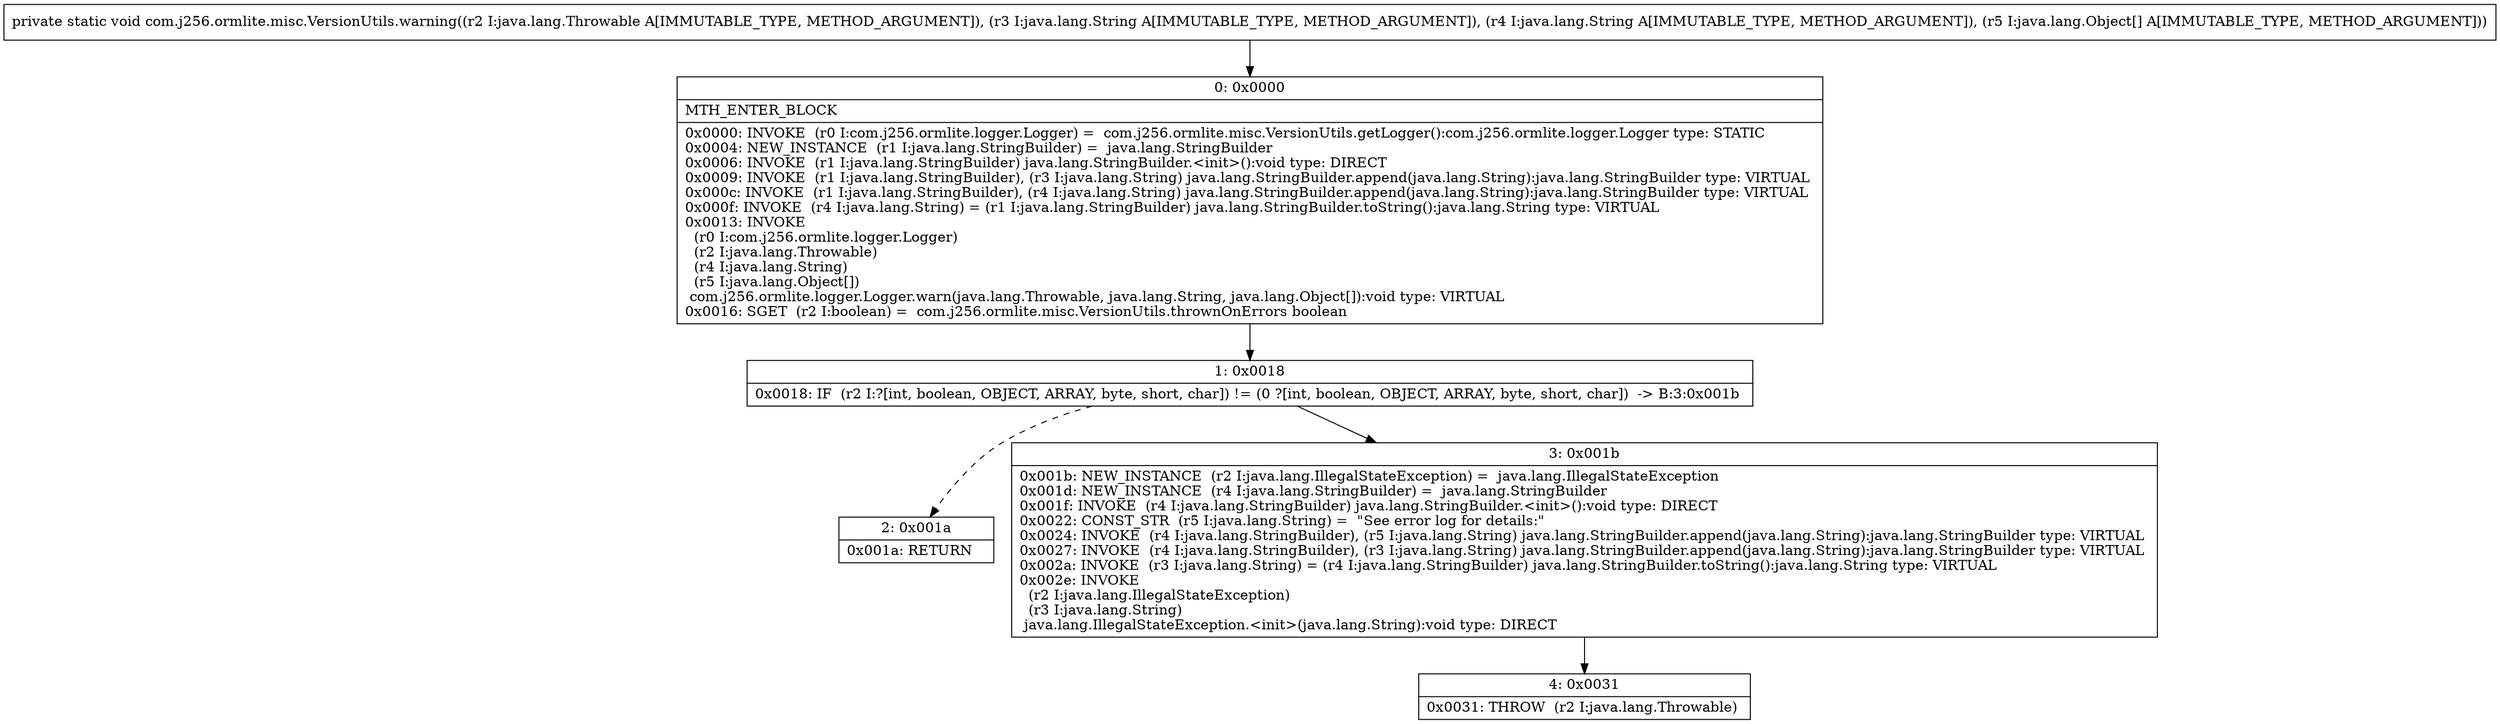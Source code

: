 digraph "CFG forcom.j256.ormlite.misc.VersionUtils.warning(Ljava\/lang\/Throwable;Ljava\/lang\/String;Ljava\/lang\/String;[Ljava\/lang\/Object;)V" {
Node_0 [shape=record,label="{0\:\ 0x0000|MTH_ENTER_BLOCK\l|0x0000: INVOKE  (r0 I:com.j256.ormlite.logger.Logger) =  com.j256.ormlite.misc.VersionUtils.getLogger():com.j256.ormlite.logger.Logger type: STATIC \l0x0004: NEW_INSTANCE  (r1 I:java.lang.StringBuilder) =  java.lang.StringBuilder \l0x0006: INVOKE  (r1 I:java.lang.StringBuilder) java.lang.StringBuilder.\<init\>():void type: DIRECT \l0x0009: INVOKE  (r1 I:java.lang.StringBuilder), (r3 I:java.lang.String) java.lang.StringBuilder.append(java.lang.String):java.lang.StringBuilder type: VIRTUAL \l0x000c: INVOKE  (r1 I:java.lang.StringBuilder), (r4 I:java.lang.String) java.lang.StringBuilder.append(java.lang.String):java.lang.StringBuilder type: VIRTUAL \l0x000f: INVOKE  (r4 I:java.lang.String) = (r1 I:java.lang.StringBuilder) java.lang.StringBuilder.toString():java.lang.String type: VIRTUAL \l0x0013: INVOKE  \l  (r0 I:com.j256.ormlite.logger.Logger)\l  (r2 I:java.lang.Throwable)\l  (r4 I:java.lang.String)\l  (r5 I:java.lang.Object[])\l com.j256.ormlite.logger.Logger.warn(java.lang.Throwable, java.lang.String, java.lang.Object[]):void type: VIRTUAL \l0x0016: SGET  (r2 I:boolean) =  com.j256.ormlite.misc.VersionUtils.thrownOnErrors boolean \l}"];
Node_1 [shape=record,label="{1\:\ 0x0018|0x0018: IF  (r2 I:?[int, boolean, OBJECT, ARRAY, byte, short, char]) != (0 ?[int, boolean, OBJECT, ARRAY, byte, short, char])  \-\> B:3:0x001b \l}"];
Node_2 [shape=record,label="{2\:\ 0x001a|0x001a: RETURN   \l}"];
Node_3 [shape=record,label="{3\:\ 0x001b|0x001b: NEW_INSTANCE  (r2 I:java.lang.IllegalStateException) =  java.lang.IllegalStateException \l0x001d: NEW_INSTANCE  (r4 I:java.lang.StringBuilder) =  java.lang.StringBuilder \l0x001f: INVOKE  (r4 I:java.lang.StringBuilder) java.lang.StringBuilder.\<init\>():void type: DIRECT \l0x0022: CONST_STR  (r5 I:java.lang.String) =  \"See error log for details:\" \l0x0024: INVOKE  (r4 I:java.lang.StringBuilder), (r5 I:java.lang.String) java.lang.StringBuilder.append(java.lang.String):java.lang.StringBuilder type: VIRTUAL \l0x0027: INVOKE  (r4 I:java.lang.StringBuilder), (r3 I:java.lang.String) java.lang.StringBuilder.append(java.lang.String):java.lang.StringBuilder type: VIRTUAL \l0x002a: INVOKE  (r3 I:java.lang.String) = (r4 I:java.lang.StringBuilder) java.lang.StringBuilder.toString():java.lang.String type: VIRTUAL \l0x002e: INVOKE  \l  (r2 I:java.lang.IllegalStateException)\l  (r3 I:java.lang.String)\l java.lang.IllegalStateException.\<init\>(java.lang.String):void type: DIRECT \l}"];
Node_4 [shape=record,label="{4\:\ 0x0031|0x0031: THROW  (r2 I:java.lang.Throwable) \l}"];
MethodNode[shape=record,label="{private static void com.j256.ormlite.misc.VersionUtils.warning((r2 I:java.lang.Throwable A[IMMUTABLE_TYPE, METHOD_ARGUMENT]), (r3 I:java.lang.String A[IMMUTABLE_TYPE, METHOD_ARGUMENT]), (r4 I:java.lang.String A[IMMUTABLE_TYPE, METHOD_ARGUMENT]), (r5 I:java.lang.Object[] A[IMMUTABLE_TYPE, METHOD_ARGUMENT])) }"];
MethodNode -> Node_0;
Node_0 -> Node_1;
Node_1 -> Node_2[style=dashed];
Node_1 -> Node_3;
Node_3 -> Node_4;
}

